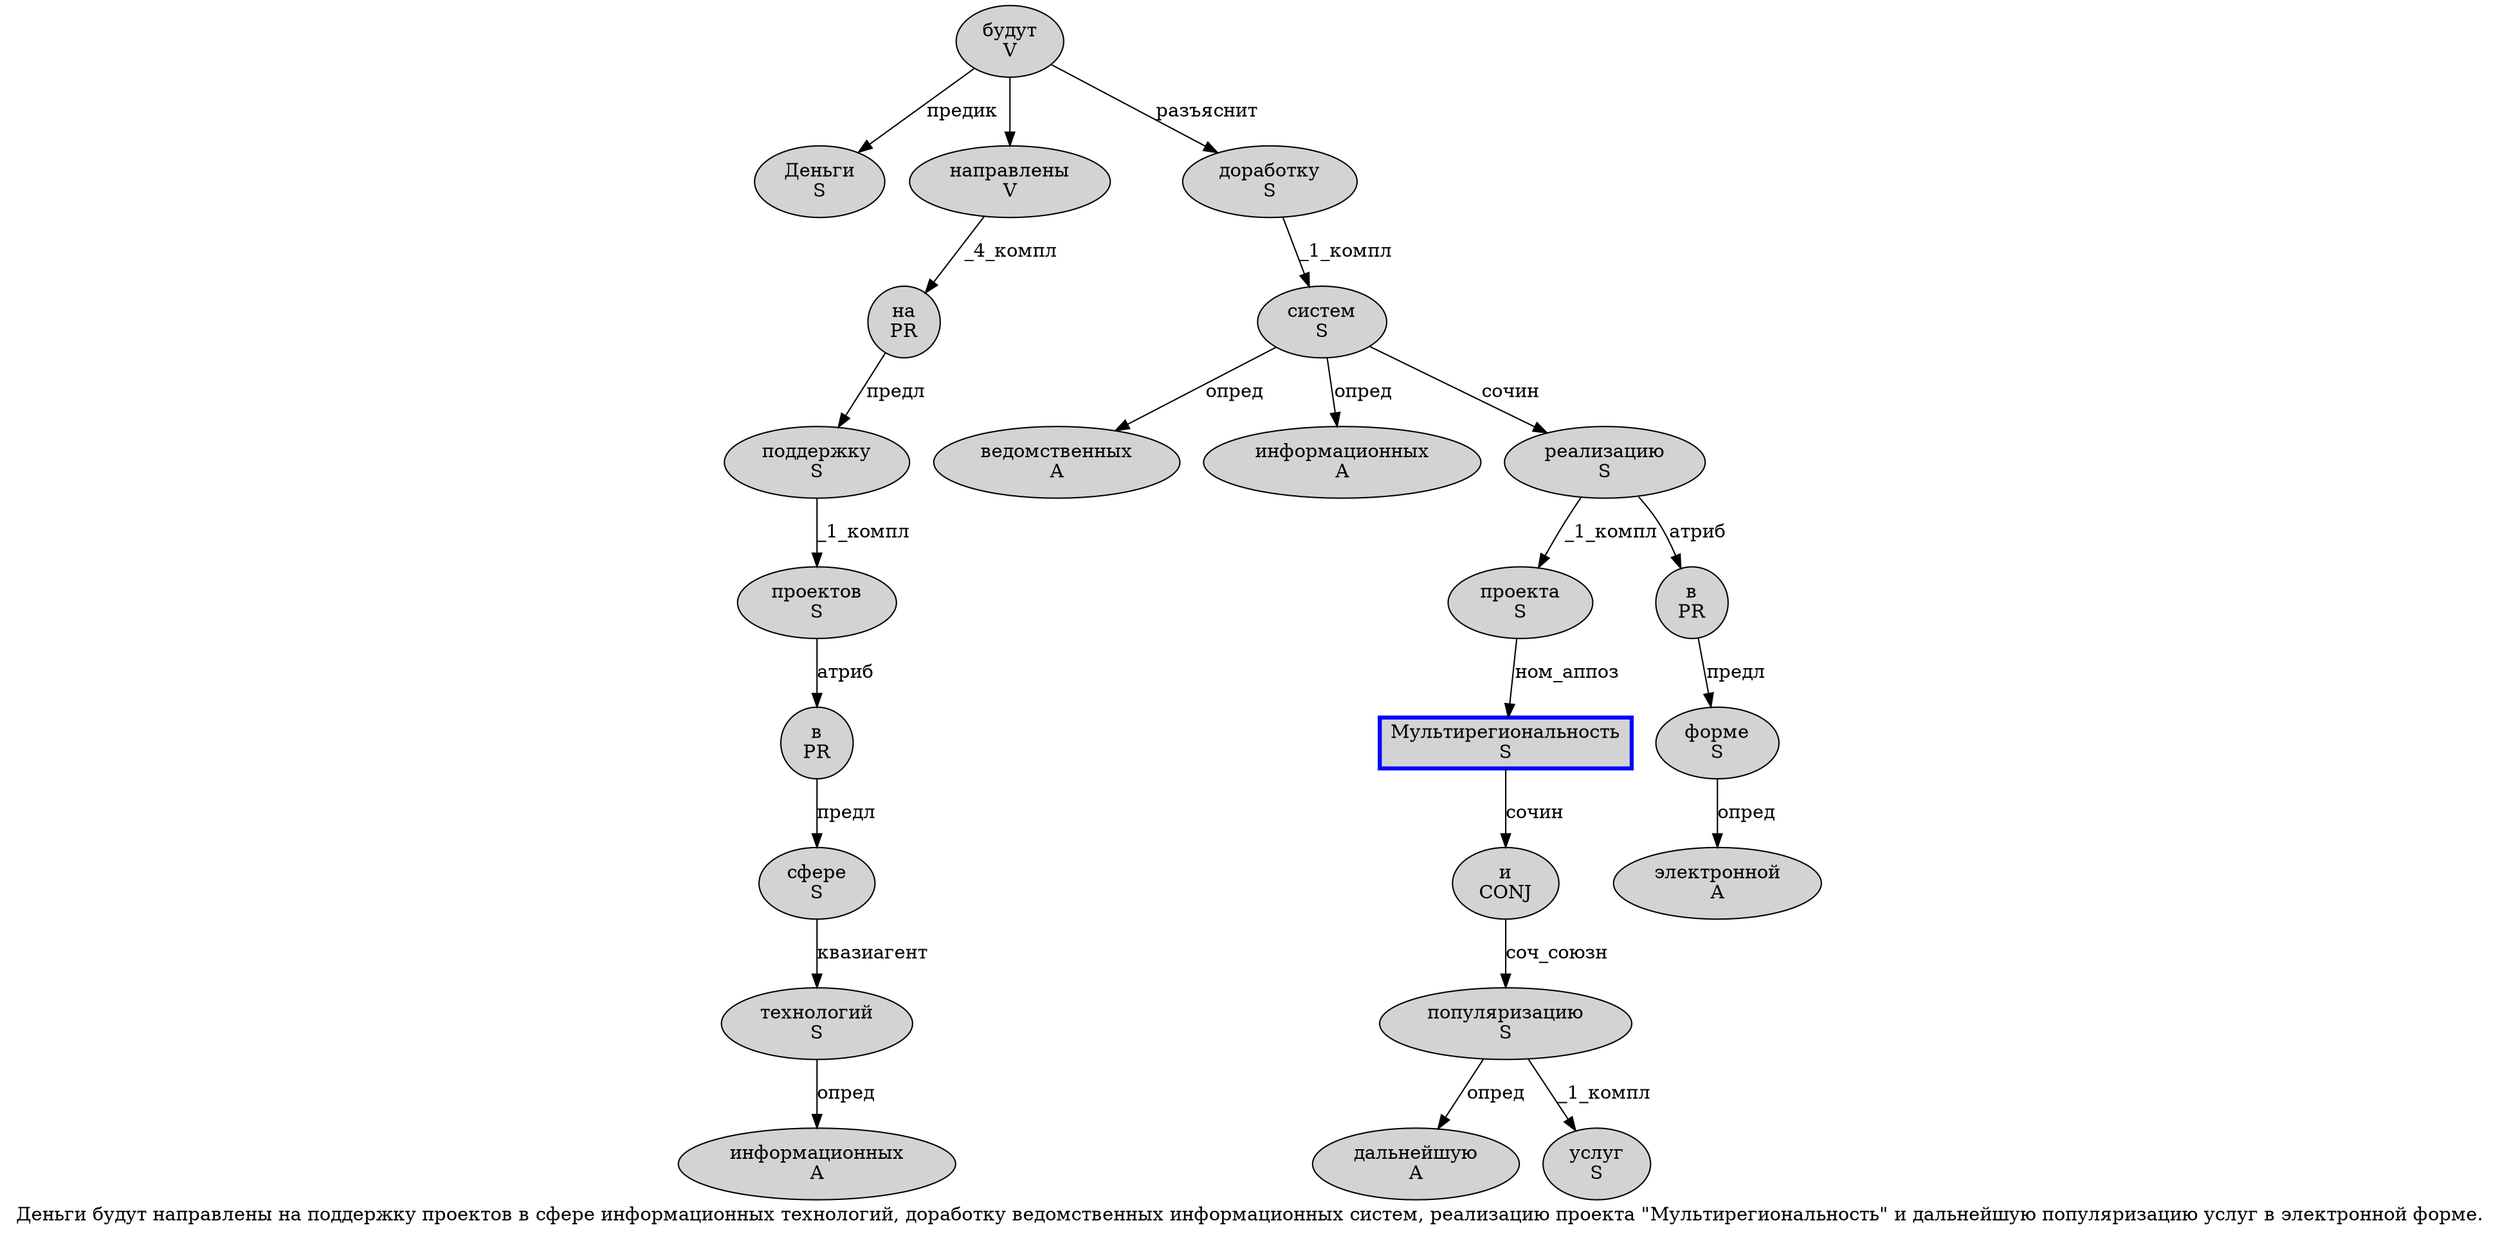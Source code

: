 digraph SENTENCE_1018 {
	graph [label="Деньги будут направлены на поддержку проектов в сфере информационных технологий, доработку ведомственных информационных систем, реализацию проекта \"Мультирегиональность\" и дальнейшую популяризацию услуг в электронной форме."]
	node [style=filled]
		0 [label="Деньги
S" color="" fillcolor=lightgray penwidth=1 shape=ellipse]
		1 [label="будут
V" color="" fillcolor=lightgray penwidth=1 shape=ellipse]
		2 [label="направлены
V" color="" fillcolor=lightgray penwidth=1 shape=ellipse]
		3 [label="на
PR" color="" fillcolor=lightgray penwidth=1 shape=ellipse]
		4 [label="поддержку
S" color="" fillcolor=lightgray penwidth=1 shape=ellipse]
		5 [label="проектов
S" color="" fillcolor=lightgray penwidth=1 shape=ellipse]
		6 [label="в
PR" color="" fillcolor=lightgray penwidth=1 shape=ellipse]
		7 [label="сфере
S" color="" fillcolor=lightgray penwidth=1 shape=ellipse]
		8 [label="информационных
A" color="" fillcolor=lightgray penwidth=1 shape=ellipse]
		9 [label="технологий
S" color="" fillcolor=lightgray penwidth=1 shape=ellipse]
		11 [label="доработку
S" color="" fillcolor=lightgray penwidth=1 shape=ellipse]
		12 [label="ведомственных
A" color="" fillcolor=lightgray penwidth=1 shape=ellipse]
		13 [label="информационных
A" color="" fillcolor=lightgray penwidth=1 shape=ellipse]
		14 [label="систем
S" color="" fillcolor=lightgray penwidth=1 shape=ellipse]
		16 [label="реализацию
S" color="" fillcolor=lightgray penwidth=1 shape=ellipse]
		17 [label="проекта
S" color="" fillcolor=lightgray penwidth=1 shape=ellipse]
		19 [label="Мультирегиональность
S" color=blue fillcolor=lightgray penwidth=3 shape=box]
		21 [label="и
CONJ" color="" fillcolor=lightgray penwidth=1 shape=ellipse]
		22 [label="дальнейшую
A" color="" fillcolor=lightgray penwidth=1 shape=ellipse]
		23 [label="популяризацию
S" color="" fillcolor=lightgray penwidth=1 shape=ellipse]
		24 [label="услуг
S" color="" fillcolor=lightgray penwidth=1 shape=ellipse]
		25 [label="в
PR" color="" fillcolor=lightgray penwidth=1 shape=ellipse]
		26 [label="электронной
A" color="" fillcolor=lightgray penwidth=1 shape=ellipse]
		27 [label="форме
S" color="" fillcolor=lightgray penwidth=1 shape=ellipse]
			9 -> 8 [label="опред"]
			25 -> 27 [label="предл"]
			21 -> 23 [label="соч_союзн"]
			1 -> 0 [label="предик"]
			1 -> 2
			1 -> 11 [label="разъяснит"]
			16 -> 17 [label="_1_компл"]
			16 -> 25 [label="атриб"]
			2 -> 3 [label="_4_компл"]
			27 -> 26 [label="опред"]
			19 -> 21 [label="сочин"]
			5 -> 6 [label="атриб"]
			17 -> 19 [label="ном_аппоз"]
			23 -> 22 [label="опред"]
			23 -> 24 [label="_1_компл"]
			7 -> 9 [label="квазиагент"]
			11 -> 14 [label="_1_компл"]
			4 -> 5 [label="_1_компл"]
			6 -> 7 [label="предл"]
			14 -> 12 [label="опред"]
			14 -> 13 [label="опред"]
			14 -> 16 [label="сочин"]
			3 -> 4 [label="предл"]
}